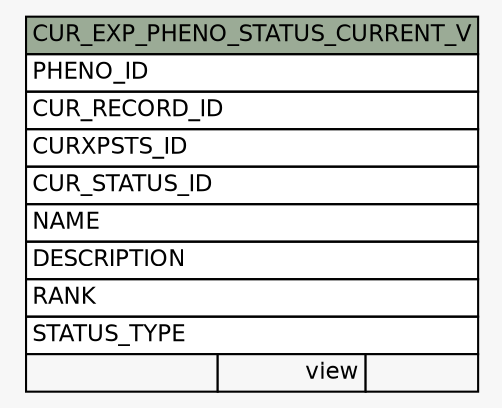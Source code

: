 // dot 2.38.0 on Windows 10 10.0
// SchemaSpy rev Unknown
digraph "CUR_EXP_PHENO_STATUS_CURRENT_V" {
  graph [
    rankdir="RL"
    bgcolor="#f7f7f7"
    nodesep="0.18"
    ranksep="0.46"
    fontname="Helvetica"
    fontsize="11"
  ];
  node [
    fontname="Helvetica"
    fontsize="11"
    shape="plaintext"
  ];
  edge [
    arrowsize="0.8"
  ];
  "CUR_EXP_PHENO_STATUS_CURRENT_V" [
    label=<
    <TABLE BORDER="0" CELLBORDER="1" CELLSPACING="0" BGCOLOR="#ffffff">
      <TR><TD COLSPAN="3" BGCOLOR="#9bab96" ALIGN="CENTER">CUR_EXP_PHENO_STATUS_CURRENT_V</TD></TR>
      <TR><TD PORT="PHENO_ID" COLSPAN="3" ALIGN="LEFT">PHENO_ID</TD></TR>
      <TR><TD PORT="CUR_RECORD_ID" COLSPAN="3" ALIGN="LEFT">CUR_RECORD_ID</TD></TR>
      <TR><TD PORT="CURXPSTS_ID" COLSPAN="3" ALIGN="LEFT">CURXPSTS_ID</TD></TR>
      <TR><TD PORT="CUR_STATUS_ID" COLSPAN="3" ALIGN="LEFT">CUR_STATUS_ID</TD></TR>
      <TR><TD PORT="NAME" COLSPAN="3" ALIGN="LEFT">NAME</TD></TR>
      <TR><TD PORT="DESCRIPTION" COLSPAN="3" ALIGN="LEFT">DESCRIPTION</TD></TR>
      <TR><TD PORT="RANK" COLSPAN="3" ALIGN="LEFT">RANK</TD></TR>
      <TR><TD PORT="STATUS_TYPE" COLSPAN="3" ALIGN="LEFT">STATUS_TYPE</TD></TR>
      <TR><TD ALIGN="LEFT" BGCOLOR="#f7f7f7">  </TD><TD ALIGN="RIGHT" BGCOLOR="#f7f7f7">view</TD><TD ALIGN="RIGHT" BGCOLOR="#f7f7f7">  </TD></TR>
    </TABLE>>
    URL="tables/CUR_EXP_PHENO_STATUS_CURRENT_V.html"
    tooltip="CUR_EXP_PHENO_STATUS_CURRENT_V"
  ];
}
